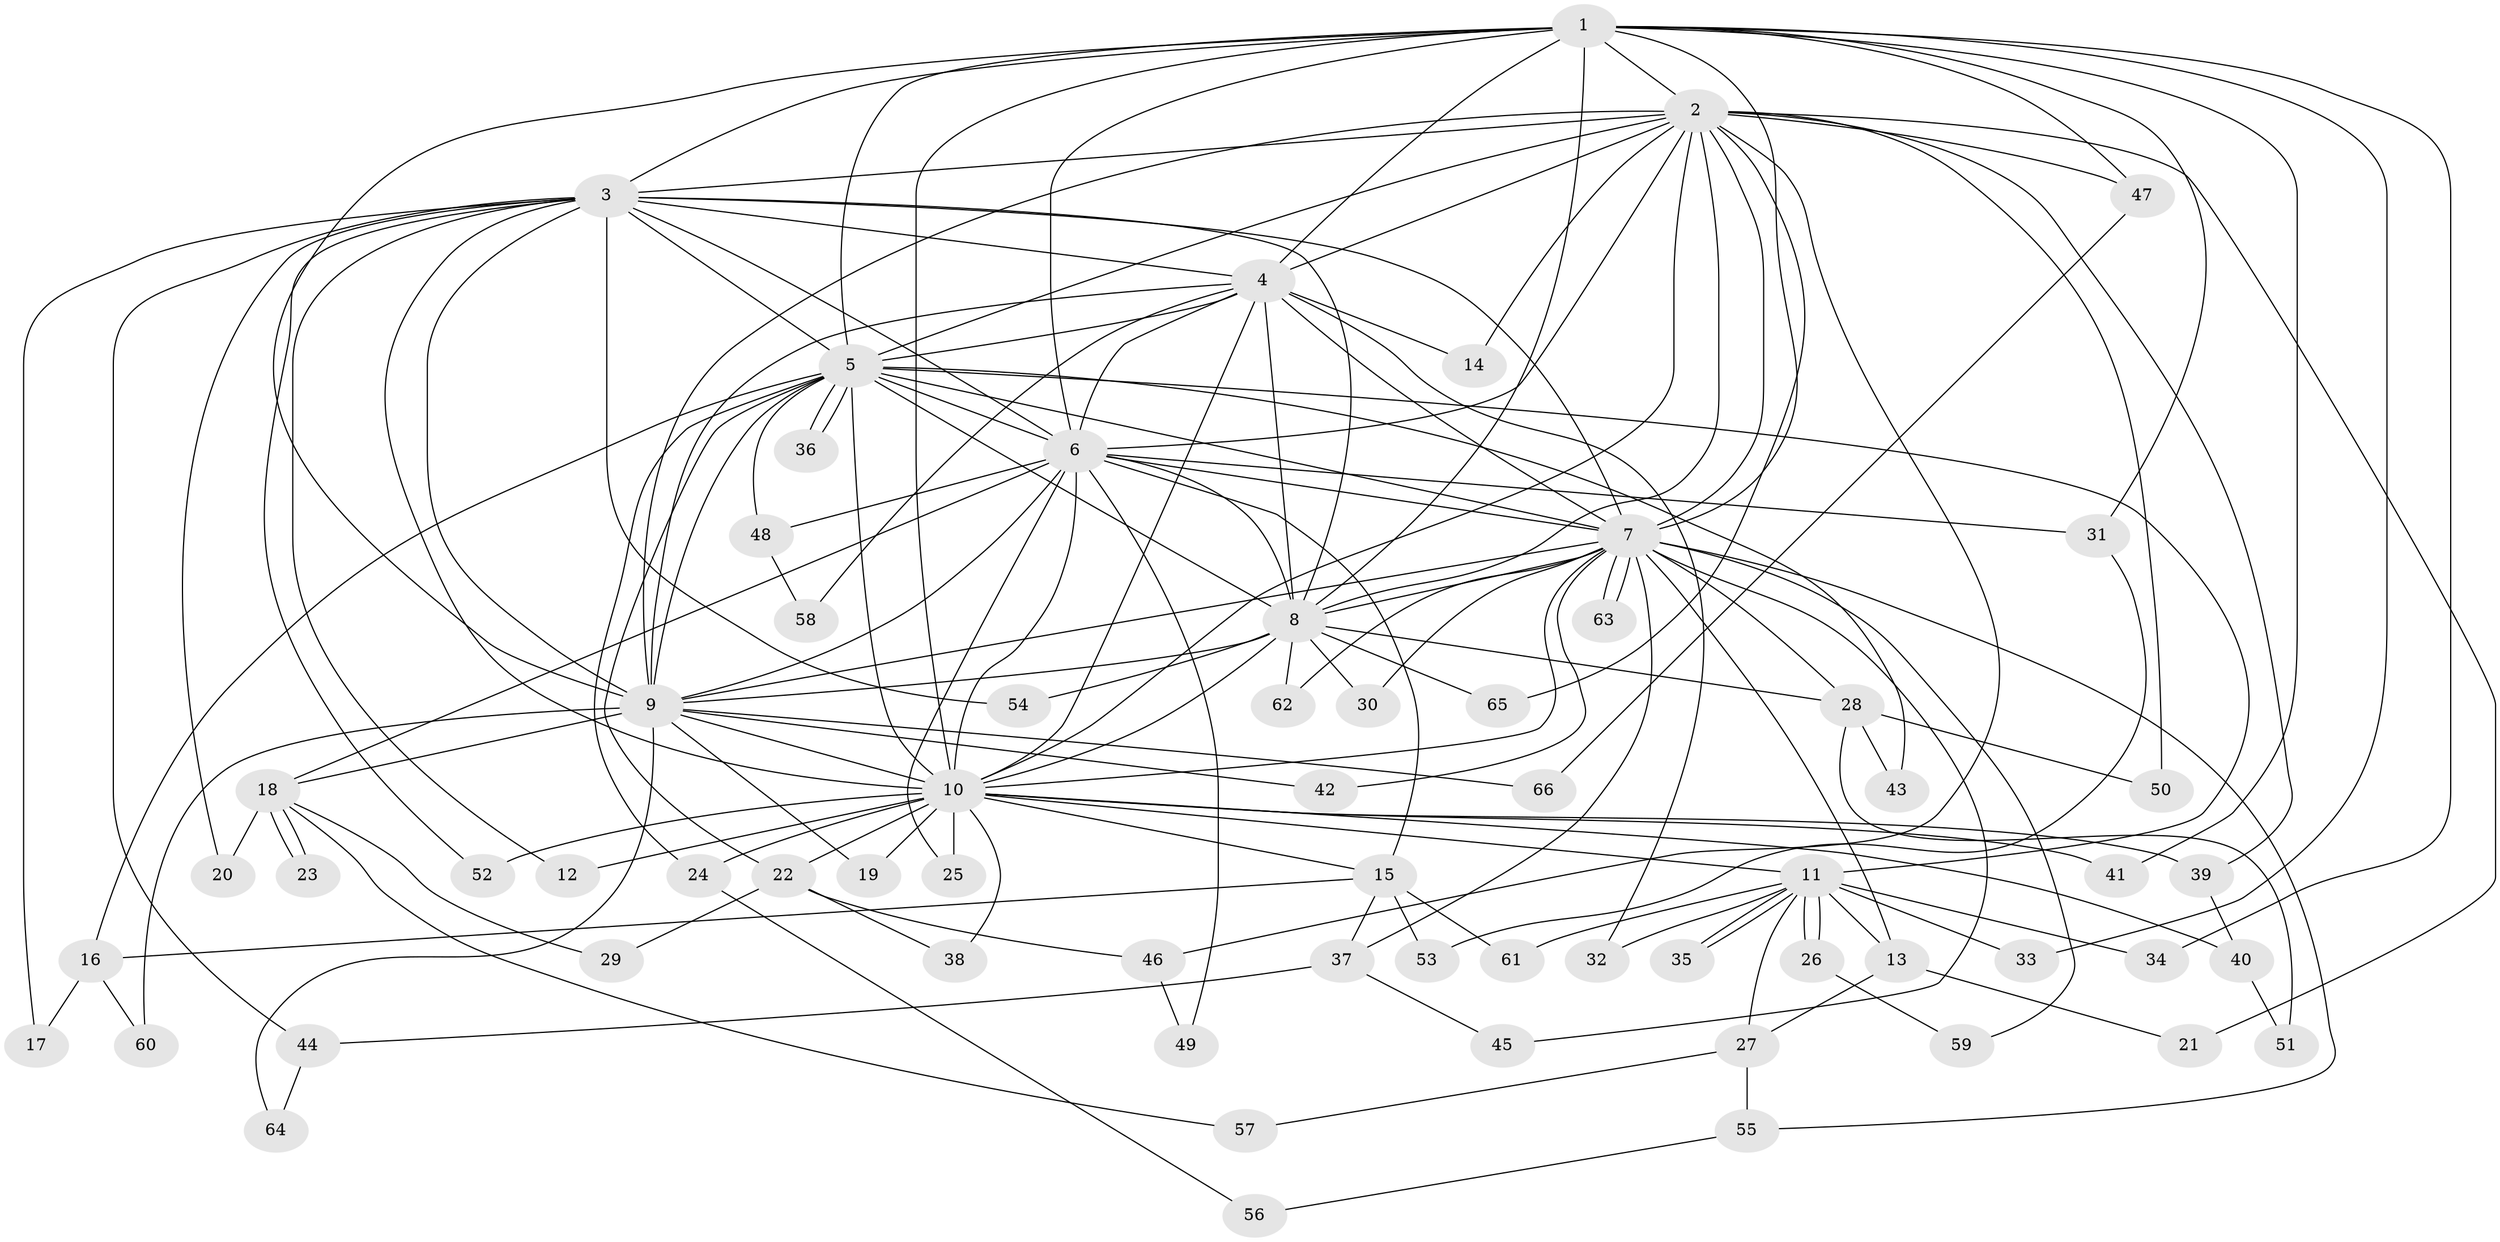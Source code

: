 // coarse degree distribution, {10: 0.02564102564102564, 18: 0.02564102564102564, 15: 0.02564102564102564, 2: 0.48717948717948717, 1: 0.20512820512820512, 4: 0.05128205128205128, 8: 0.02564102564102564, 3: 0.07692307692307693, 5: 0.02564102564102564, 6: 0.02564102564102564, 11: 0.02564102564102564}
// Generated by graph-tools (version 1.1) at 2025/48/03/04/25 21:48:53]
// undirected, 66 vertices, 157 edges
graph export_dot {
graph [start="1"]
  node [color=gray90,style=filled];
  1;
  2;
  3;
  4;
  5;
  6;
  7;
  8;
  9;
  10;
  11;
  12;
  13;
  14;
  15;
  16;
  17;
  18;
  19;
  20;
  21;
  22;
  23;
  24;
  25;
  26;
  27;
  28;
  29;
  30;
  31;
  32;
  33;
  34;
  35;
  36;
  37;
  38;
  39;
  40;
  41;
  42;
  43;
  44;
  45;
  46;
  47;
  48;
  49;
  50;
  51;
  52;
  53;
  54;
  55;
  56;
  57;
  58;
  59;
  60;
  61;
  62;
  63;
  64;
  65;
  66;
  1 -- 2;
  1 -- 3;
  1 -- 4;
  1 -- 5;
  1 -- 6;
  1 -- 7;
  1 -- 8;
  1 -- 9;
  1 -- 10;
  1 -- 31;
  1 -- 33;
  1 -- 34;
  1 -- 41;
  1 -- 47;
  2 -- 3;
  2 -- 4;
  2 -- 5;
  2 -- 6;
  2 -- 7;
  2 -- 8;
  2 -- 9;
  2 -- 10;
  2 -- 14;
  2 -- 21;
  2 -- 39;
  2 -- 46;
  2 -- 47;
  2 -- 50;
  2 -- 65;
  3 -- 4;
  3 -- 5;
  3 -- 6;
  3 -- 7;
  3 -- 8;
  3 -- 9;
  3 -- 10;
  3 -- 12;
  3 -- 17;
  3 -- 20;
  3 -- 44;
  3 -- 52;
  3 -- 54;
  4 -- 5;
  4 -- 6;
  4 -- 7;
  4 -- 8;
  4 -- 9;
  4 -- 10;
  4 -- 14;
  4 -- 32;
  4 -- 58;
  5 -- 6;
  5 -- 7;
  5 -- 8;
  5 -- 9;
  5 -- 10;
  5 -- 11;
  5 -- 16;
  5 -- 22;
  5 -- 24;
  5 -- 36;
  5 -- 36;
  5 -- 43;
  5 -- 48;
  6 -- 7;
  6 -- 8;
  6 -- 9;
  6 -- 10;
  6 -- 15;
  6 -- 18;
  6 -- 25;
  6 -- 31;
  6 -- 48;
  6 -- 49;
  7 -- 8;
  7 -- 9;
  7 -- 10;
  7 -- 13;
  7 -- 28;
  7 -- 30;
  7 -- 37;
  7 -- 42;
  7 -- 45;
  7 -- 55;
  7 -- 59;
  7 -- 62;
  7 -- 63;
  7 -- 63;
  8 -- 9;
  8 -- 10;
  8 -- 28;
  8 -- 30;
  8 -- 54;
  8 -- 62;
  8 -- 65;
  9 -- 10;
  9 -- 18;
  9 -- 19;
  9 -- 42;
  9 -- 60;
  9 -- 64;
  9 -- 66;
  10 -- 11;
  10 -- 12;
  10 -- 15;
  10 -- 19;
  10 -- 22;
  10 -- 24;
  10 -- 25;
  10 -- 38;
  10 -- 39;
  10 -- 40;
  10 -- 41;
  10 -- 52;
  11 -- 13;
  11 -- 26;
  11 -- 26;
  11 -- 27;
  11 -- 32;
  11 -- 33;
  11 -- 34;
  11 -- 35;
  11 -- 35;
  11 -- 61;
  13 -- 21;
  13 -- 27;
  15 -- 16;
  15 -- 37;
  15 -- 53;
  15 -- 61;
  16 -- 17;
  16 -- 60;
  18 -- 20;
  18 -- 23;
  18 -- 23;
  18 -- 29;
  18 -- 57;
  22 -- 29;
  22 -- 38;
  22 -- 46;
  24 -- 56;
  26 -- 59;
  27 -- 55;
  27 -- 57;
  28 -- 43;
  28 -- 50;
  28 -- 51;
  31 -- 53;
  37 -- 44;
  37 -- 45;
  39 -- 40;
  40 -- 51;
  44 -- 64;
  46 -- 49;
  47 -- 66;
  48 -- 58;
  55 -- 56;
}
